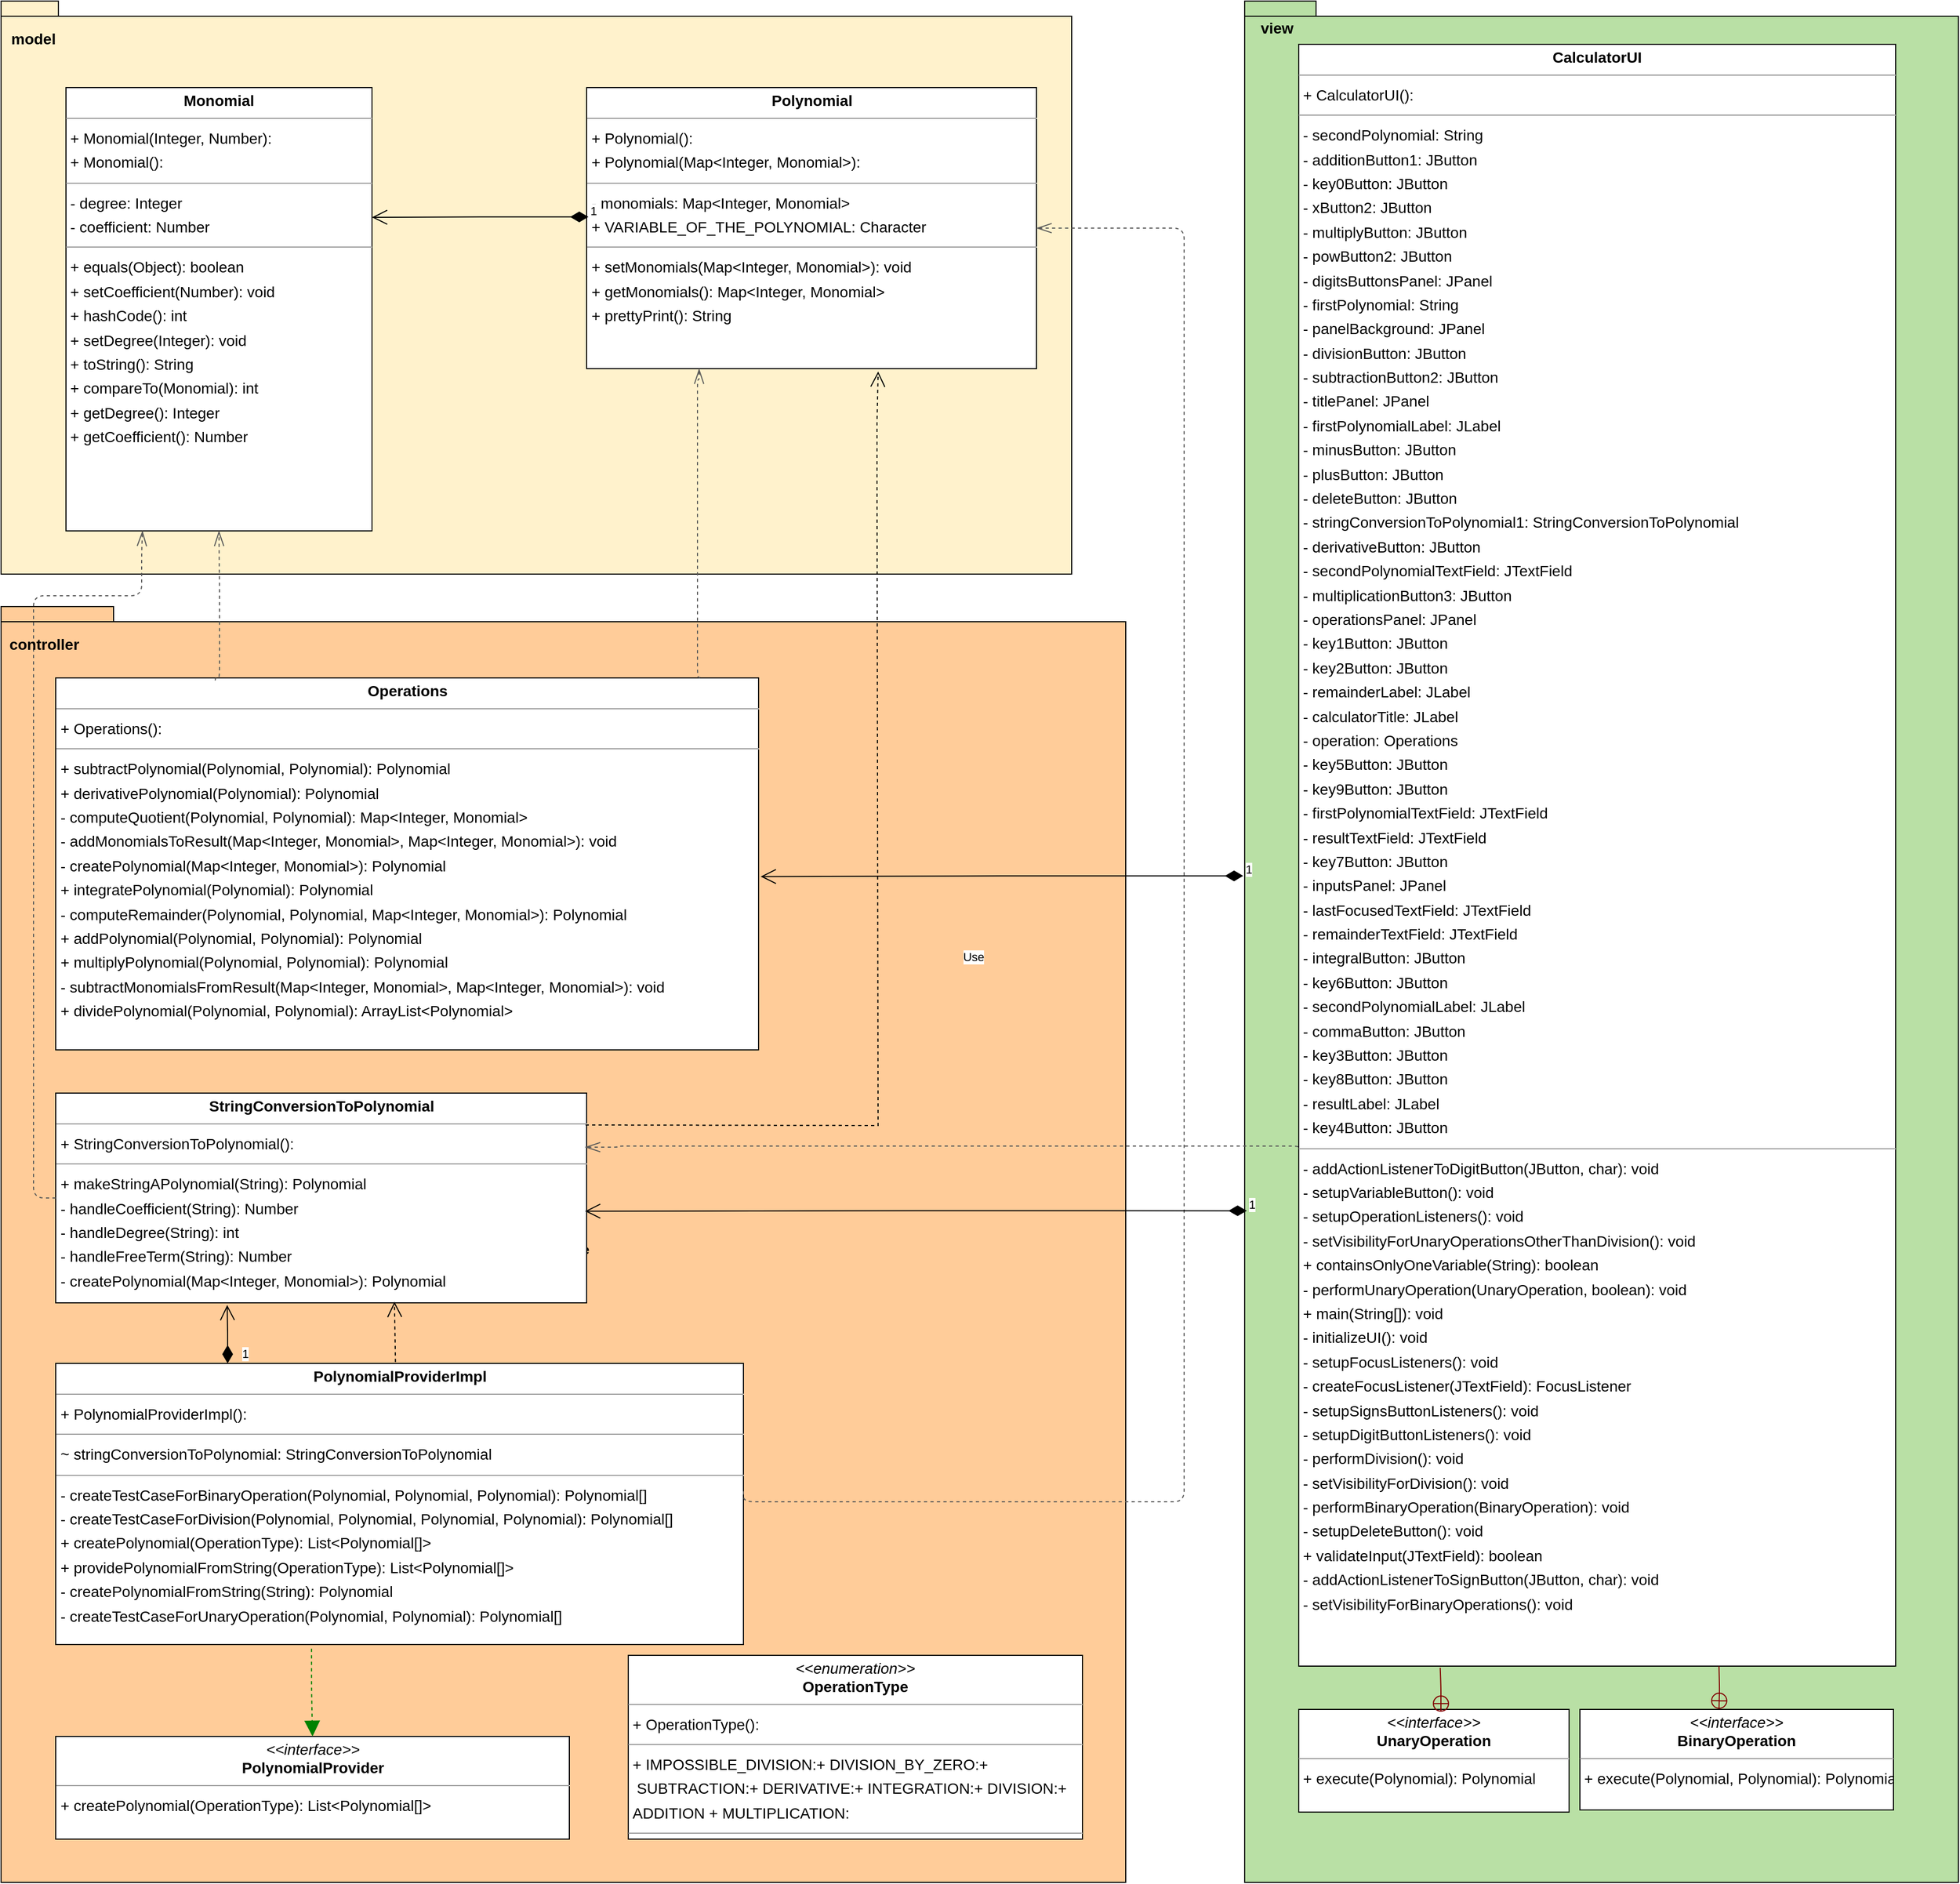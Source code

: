 <mxfile version="24.0.7" type="device">
  <diagram id="SMtoBMfS0xex6sFJw2kW" name="Page-1">
    <mxGraphModel dx="3695" dy="2677" grid="0" gridSize="10" guides="1" tooltips="1" connect="1" arrows="1" fold="1" page="1" pageScale="1" pageWidth="827" pageHeight="1169" background="none" math="0" shadow="0">
      <root>
        <mxCell id="0" />
        <mxCell id="1" parent="0" />
        <mxCell id="F2ooD-XHVH-QgR9ZjP8r-14" value="package" style="shape=folder;fontStyle=1;spacingTop=10;tabWidth=40;tabHeight=14;tabPosition=left;html=1;whiteSpace=wrap;fillColor=#B9E0A5;" vertex="1" parent="1">
          <mxGeometry x="650" y="-1040" width="660" height="1740" as="geometry" />
        </mxCell>
        <mxCell id="F2ooD-XHVH-QgR9ZjP8r-10" value="package" style="shape=folder;fontStyle=1;spacingTop=10;tabWidth=40;tabHeight=14;tabPosition=left;html=1;whiteSpace=wrap;fillColor=#FFCC99;" vertex="1" parent="1">
          <mxGeometry x="-500" y="-480" width="1040" height="1180" as="geometry" />
        </mxCell>
        <mxCell id="F2ooD-XHVH-QgR9ZjP8r-6" value="" style="shape=folder;fontStyle=1;spacingTop=10;tabWidth=40;tabHeight=14;tabPosition=left;html=1;whiteSpace=wrap;fillColor=#FFF2CC;" vertex="1" parent="1">
          <mxGeometry x="-500" y="-1040" width="990" height="530" as="geometry" />
        </mxCell>
        <mxCell id="node10" value="&lt;p style=&quot;margin:0px;margin-top:4px;text-align:center;&quot;&gt;&lt;i&gt;&amp;lt;&amp;lt;interface&amp;gt;&amp;gt;&lt;/i&gt;&lt;br/&gt;&lt;b&gt;BinaryOperation&lt;/b&gt;&lt;/p&gt;&lt;hr size=&quot;1&quot;/&gt;&lt;p style=&quot;margin:0 0 0 4px;line-height:1.6;&quot;&gt;+ execute(Polynomial, Polynomial): Polynomial&lt;/p&gt;" style="verticalAlign=top;align=left;overflow=fill;fontSize=14;fontFamily=Helvetica;html=1;rounded=0;shadow=0;comic=0;labelBackgroundColor=none;strokeWidth=1;" parent="1" vertex="1">
          <mxGeometry x="960" y="540" width="290" height="93" as="geometry" />
        </mxCell>
        <mxCell id="node8" value="&lt;p style=&quot;margin:0px;margin-top:4px;text-align:center;&quot;&gt;&lt;b&gt;CalculatorUI&lt;/b&gt;&lt;/p&gt;&lt;hr size=&quot;1&quot;/&gt;&lt;p style=&quot;margin:0 0 0 4px;line-height:1.6;&quot;&gt;+ CalculatorUI(): &lt;/p&gt;&lt;hr size=&quot;1&quot;/&gt;&lt;p style=&quot;margin:0 0 0 4px;line-height:1.6;&quot;&gt;- secondPolynomial: String&lt;br/&gt;- additionButton1: JButton&lt;br/&gt;- key0Button: JButton&lt;br/&gt;- xButton2: JButton&lt;br/&gt;- multiplyButton: JButton&lt;br/&gt;- powButton2: JButton&lt;br/&gt;- digitsButtonsPanel: JPanel&lt;br/&gt;- firstPolynomial: String&lt;br/&gt;- panelBackground: JPanel&lt;br/&gt;- divisionButton: JButton&lt;br/&gt;- subtractionButton2: JButton&lt;br/&gt;- titlePanel: JPanel&lt;br/&gt;- firstPolynomialLabel: JLabel&lt;br/&gt;- minusButton: JButton&lt;br/&gt;- plusButton: JButton&lt;br/&gt;- deleteButton: JButton&lt;br/&gt;- stringConversionToPolynomial1: StringConversionToPolynomial&lt;br/&gt;- derivativeButton: JButton&lt;br/&gt;- secondPolynomialTextField: JTextField&lt;br/&gt;- multiplicationButton3: JButton&lt;br/&gt;- operationsPanel: JPanel&lt;br/&gt;- key1Button: JButton&lt;br/&gt;- key2Button: JButton&lt;br/&gt;- remainderLabel: JLabel&lt;br/&gt;- calculatorTitle: JLabel&lt;br/&gt;- operation: Operations&lt;br/&gt;- key5Button: JButton&lt;br/&gt;- key9Button: JButton&lt;br/&gt;- firstPolynomialTextField: JTextField&lt;br/&gt;- resultTextField: JTextField&lt;br/&gt;- key7Button: JButton&lt;br/&gt;- inputsPanel: JPanel&lt;br/&gt;- lastFocusedTextField: JTextField&lt;br/&gt;- remainderTextField: JTextField&lt;br/&gt;- integralButton: JButton&lt;br/&gt;- key6Button: JButton&lt;br/&gt;- secondPolynomialLabel: JLabel&lt;br/&gt;- commaButton: JButton&lt;br/&gt;- key3Button: JButton&lt;br/&gt;- key8Button: JButton&lt;br/&gt;- resultLabel: JLabel&lt;br/&gt;- key4Button: JButton&lt;/p&gt;&lt;hr size=&quot;1&quot;/&gt;&lt;p style=&quot;margin:0 0 0 4px;line-height:1.6;&quot;&gt;- addActionListenerToDigitButton(JButton, char): void&lt;br/&gt;- setupVariableButton(): void&lt;br/&gt;- setupOperationListeners(): void&lt;br/&gt;- setVisibilityForUnaryOperationsOtherThanDivision(): void&lt;br/&gt;+ containsOnlyOneVariable(String): boolean&lt;br/&gt;- performUnaryOperation(UnaryOperation, boolean): void&lt;br/&gt;+ main(String[]): void&lt;br/&gt;- initializeUI(): void&lt;br/&gt;- setupFocusListeners(): void&lt;br/&gt;- createFocusListener(JTextField): FocusListener&lt;br/&gt;- setupSignsButtonListeners(): void&lt;br/&gt;- setupDigitButtonListeners(): void&lt;br/&gt;- performDivision(): void&lt;br/&gt;- setVisibilityForDivision(): void&lt;br/&gt;- performBinaryOperation(BinaryOperation): void&lt;br/&gt;- setupDeleteButton(): void&lt;br/&gt;+ validateInput(JTextField): boolean&lt;br/&gt;- addActionListenerToSignButton(JButton, char): void&lt;br/&gt;- setVisibilityForBinaryOperations(): void&lt;/p&gt;" style="verticalAlign=top;align=left;overflow=fill;fontSize=14;fontFamily=Helvetica;html=1;rounded=0;shadow=0;comic=0;labelBackgroundColor=none;strokeWidth=1;" parent="1" vertex="1">
          <mxGeometry x="700" y="-1000" width="552" height="1500" as="geometry" />
        </mxCell>
        <mxCell id="node7" value="&lt;p style=&quot;margin:0px;margin-top:4px;text-align:center;&quot;&gt;&lt;b&gt;Monomial&lt;/b&gt;&lt;/p&gt;&lt;hr size=&quot;1&quot;/&gt;&lt;p style=&quot;margin:0 0 0 4px;line-height:1.6;&quot;&gt;+ Monomial(Integer, Number): &lt;br/&gt;+ Monomial(): &lt;/p&gt;&lt;hr size=&quot;1&quot;/&gt;&lt;p style=&quot;margin:0 0 0 4px;line-height:1.6;&quot;&gt;- degree: Integer&lt;br/&gt;- coefficient: Number&lt;/p&gt;&lt;hr size=&quot;1&quot;/&gt;&lt;p style=&quot;margin:0 0 0 4px;line-height:1.6;&quot;&gt;+ equals(Object): boolean&lt;br/&gt;+ setCoefficient(Number): void&lt;br/&gt;+ hashCode(): int&lt;br/&gt;+ setDegree(Integer): void&lt;br/&gt;+ toString(): String&lt;br/&gt;+ compareTo(Monomial): int&lt;br/&gt;+ getDegree(): Integer&lt;br/&gt;+ getCoefficient(): Number&lt;/p&gt;" style="verticalAlign=top;align=left;overflow=fill;fontSize=14;fontFamily=Helvetica;html=1;rounded=0;shadow=0;comic=0;labelBackgroundColor=none;strokeWidth=1;" parent="1" vertex="1">
          <mxGeometry x="-440" y="-960" width="283" height="410" as="geometry" />
        </mxCell>
        <mxCell id="node3" value="&lt;p style=&quot;margin:0px;margin-top:4px;text-align:center;&quot;&gt;&lt;i&gt;&amp;lt;&amp;lt;enumeration&amp;gt;&amp;gt;&lt;/i&gt;&lt;br&gt;&lt;b&gt;OperationType&lt;/b&gt;&lt;/p&gt;&lt;hr size=&quot;1&quot;&gt;&lt;p style=&quot;margin:0 0 0 4px;line-height:1.6;&quot;&gt;+ OperationType(): &lt;/p&gt;&lt;hr size=&quot;1&quot;&gt;&lt;p style=&quot;margin:0 0 0 4px;line-height:1.6;&quot;&gt;+ IMPOSSIBLE_DIVISION:+ DIVISION_BY_ZERO:+&lt;/p&gt;&lt;p style=&quot;margin:0 0 0 4px;line-height:1.6;&quot;&gt;&amp;nbsp;SUBTRACTION:+ DERIVATIVE:+ INTEGRATION:+ DIVISION:+&amp;nbsp;&lt;/p&gt;&lt;p style=&quot;margin:0 0 0 4px;line-height:1.6;&quot;&gt;ADDITION + MULTIPLICATION: &lt;/p&gt;&lt;hr size=&quot;1&quot;&gt;&lt;p style=&quot;margin:0 0 0 4px;line-height:1.6;&quot;&gt;&lt;br&gt;&lt;/p&gt;" style="verticalAlign=top;align=left;overflow=fill;fontSize=14;fontFamily=Helvetica;html=1;rounded=0;shadow=0;comic=0;labelBackgroundColor=none;strokeWidth=1;" parent="1" vertex="1">
          <mxGeometry x="80" y="490" width="420" height="170" as="geometry" />
        </mxCell>
        <mxCell id="node6" value="&lt;p style=&quot;margin:0px;margin-top:4px;text-align:center;&quot;&gt;&lt;b&gt;Operations&lt;/b&gt;&lt;/p&gt;&lt;hr size=&quot;1&quot;/&gt;&lt;p style=&quot;margin:0 0 0 4px;line-height:1.6;&quot;&gt;+ Operations(): &lt;/p&gt;&lt;hr size=&quot;1&quot;/&gt;&lt;p style=&quot;margin:0 0 0 4px;line-height:1.6;&quot;&gt;+ subtractPolynomial(Polynomial, Polynomial): Polynomial&lt;br/&gt;+ derivativePolynomial(Polynomial): Polynomial&lt;br/&gt;- computeQuotient(Polynomial, Polynomial): Map&amp;lt;Integer, Monomial&amp;gt;&lt;br/&gt;- addMonomialsToResult(Map&amp;lt;Integer, Monomial&amp;gt;, Map&amp;lt;Integer, Monomial&amp;gt;): void&lt;br/&gt;- createPolynomial(Map&amp;lt;Integer, Monomial&amp;gt;): Polynomial&lt;br/&gt;+ integratePolynomial(Polynomial): Polynomial&lt;br/&gt;- computeRemainder(Polynomial, Polynomial, Map&amp;lt;Integer, Monomial&amp;gt;): Polynomial&lt;br/&gt;+ addPolynomial(Polynomial, Polynomial): Polynomial&lt;br/&gt;+ multiplyPolynomial(Polynomial, Polynomial): Polynomial&lt;br/&gt;- subtractMonomialsFromResult(Map&amp;lt;Integer, Monomial&amp;gt;, Map&amp;lt;Integer, Monomial&amp;gt;): void&lt;br/&gt;+ dividePolynomial(Polynomial, Polynomial): ArrayList&amp;lt;Polynomial&amp;gt;&lt;/p&gt;" style="verticalAlign=top;align=left;overflow=fill;fontSize=14;fontFamily=Helvetica;html=1;rounded=0;shadow=0;comic=0;labelBackgroundColor=none;strokeWidth=1;" parent="1" vertex="1">
          <mxGeometry x="-449.5" y="-414" width="650" height="344" as="geometry" />
        </mxCell>
        <mxCell id="node0" value="&lt;p style=&quot;margin:0px;margin-top:4px;text-align:center;&quot;&gt;&lt;b&gt;Polynomial&lt;/b&gt;&lt;/p&gt;&lt;hr size=&quot;1&quot;/&gt;&lt;p style=&quot;margin:0 0 0 4px;line-height:1.6;&quot;&gt;+ Polynomial(): &lt;br/&gt;+ Polynomial(Map&amp;lt;Integer, Monomial&amp;gt;): &lt;/p&gt;&lt;hr size=&quot;1&quot;/&gt;&lt;p style=&quot;margin:0 0 0 4px;line-height:1.6;&quot;&gt;- monomials: Map&amp;lt;Integer, Monomial&amp;gt;&lt;br/&gt;+ VARIABLE_OF_THE_POLYNOMIAL: Character&lt;/p&gt;&lt;hr size=&quot;1&quot;/&gt;&lt;p style=&quot;margin:0 0 0 4px;line-height:1.6;&quot;&gt;+ setMonomials(Map&amp;lt;Integer, Monomial&amp;gt;): void&lt;br/&gt;+ getMonomials(): Map&amp;lt;Integer, Monomial&amp;gt;&lt;br/&gt;+ prettyPrint(): String&lt;/p&gt;" style="verticalAlign=top;align=left;overflow=fill;fontSize=14;fontFamily=Helvetica;html=1;rounded=0;shadow=0;comic=0;labelBackgroundColor=none;strokeWidth=1;" parent="1" vertex="1">
          <mxGeometry x="41.5" y="-960" width="416" height="260" as="geometry" />
        </mxCell>
        <mxCell id="node5" value="&lt;p style=&quot;margin:0px;margin-top:4px;text-align:center;&quot;&gt;&lt;i&gt;&amp;lt;&amp;lt;interface&amp;gt;&amp;gt;&lt;/i&gt;&lt;br/&gt;&lt;b&gt;PolynomialProvider&lt;/b&gt;&lt;/p&gt;&lt;hr size=&quot;1&quot;/&gt;&lt;p style=&quot;margin:0 0 0 4px;line-height:1.6;&quot;&gt;+ createPolynomial(OperationType): List&amp;lt;Polynomial[]&amp;gt;&lt;/p&gt;" style="verticalAlign=top;align=left;overflow=fill;fontSize=14;fontFamily=Helvetica;html=1;rounded=0;shadow=0;comic=0;labelBackgroundColor=none;strokeWidth=1;" parent="1" vertex="1">
          <mxGeometry x="-449.5" y="565" width="475" height="95" as="geometry" />
        </mxCell>
        <mxCell id="node2" value="&lt;p style=&quot;margin:0px;margin-top:4px;text-align:center;&quot;&gt;&lt;b&gt;PolynomialProviderImpl&lt;/b&gt;&lt;/p&gt;&lt;hr size=&quot;1&quot;/&gt;&lt;p style=&quot;margin:0 0 0 4px;line-height:1.6;&quot;&gt;+ PolynomialProviderImpl(): &lt;/p&gt;&lt;hr size=&quot;1&quot;/&gt;&lt;p style=&quot;margin:0 0 0 4px;line-height:1.6;&quot;&gt;~ stringConversionToPolynomial: StringConversionToPolynomial&lt;/p&gt;&lt;hr size=&quot;1&quot;/&gt;&lt;p style=&quot;margin:0 0 0 4px;line-height:1.6;&quot;&gt;- createTestCaseForBinaryOperation(Polynomial, Polynomial, Polynomial): Polynomial[]&lt;br/&gt;- createTestCaseForDivision(Polynomial, Polynomial, Polynomial, Polynomial): Polynomial[]&lt;br/&gt;+ createPolynomial(OperationType): List&amp;lt;Polynomial[]&amp;gt;&lt;br/&gt;+ providePolynomialFromString(OperationType): List&amp;lt;Polynomial[]&amp;gt;&lt;br/&gt;- createPolynomialFromString(String): Polynomial&lt;br/&gt;- createTestCaseForUnaryOperation(Polynomial, Polynomial): Polynomial[]&lt;/p&gt;" style="verticalAlign=top;align=left;overflow=fill;fontSize=14;fontFamily=Helvetica;html=1;rounded=0;shadow=0;comic=0;labelBackgroundColor=none;strokeWidth=1;" parent="1" vertex="1">
          <mxGeometry x="-449.5" y="220" width="636" height="260" as="geometry" />
        </mxCell>
        <mxCell id="node4" value="&lt;p style=&quot;margin:0px;margin-top:4px;text-align:center;&quot;&gt;&lt;b&gt;StringConversionToPolynomial&lt;/b&gt;&lt;/p&gt;&lt;hr size=&quot;1&quot;/&gt;&lt;p style=&quot;margin:0 0 0 4px;line-height:1.6;&quot;&gt;+ StringConversionToPolynomial(): &lt;/p&gt;&lt;hr size=&quot;1&quot;/&gt;&lt;p style=&quot;margin:0 0 0 4px;line-height:1.6;&quot;&gt;+ makeStringAPolynomial(String): Polynomial&lt;br/&gt;- handleCoefficient(String): Number&lt;br/&gt;- handleDegree(String): int&lt;br/&gt;- handleFreeTerm(String): Number&lt;br/&gt;- createPolynomial(Map&amp;lt;Integer, Monomial&amp;gt;): Polynomial&lt;/p&gt;" style="verticalAlign=top;align=left;overflow=fill;fontSize=14;fontFamily=Helvetica;html=1;rounded=0;shadow=0;comic=0;labelBackgroundColor=none;strokeWidth=1;" parent="1" vertex="1">
          <mxGeometry x="-449.5" y="-30" width="491" height="194" as="geometry" />
        </mxCell>
        <mxCell id="node9" value="&lt;p style=&quot;margin:0px;margin-top:4px;text-align:center;&quot;&gt;&lt;i&gt;&amp;lt;&amp;lt;interface&amp;gt;&amp;gt;&lt;/i&gt;&lt;br/&gt;&lt;b&gt;UnaryOperation&lt;/b&gt;&lt;/p&gt;&lt;hr size=&quot;1&quot;/&gt;&lt;p style=&quot;margin:0 0 0 4px;line-height:1.6;&quot;&gt;+ execute(Polynomial): Polynomial&lt;/p&gt;" style="verticalAlign=top;align=left;overflow=fill;fontSize=14;fontFamily=Helvetica;html=1;rounded=0;shadow=0;comic=0;labelBackgroundColor=none;strokeWidth=1;" parent="1" vertex="1">
          <mxGeometry x="700" y="540" width="250" height="95" as="geometry" />
        </mxCell>
        <mxCell id="edge16" value="" style="html=1;rounded=1;edgeStyle=orthogonalEdgeStyle;dashed=0;startArrow=circlePlus;startFill=0;endArrow=none;strokeColor=#820000;entryX=0.704;entryY=1;entryDx=0;entryDy=0;entryPerimeter=0;" parent="1" target="node8" edge="1">
          <mxGeometry width="50" height="50" relative="1" as="geometry">
            <Array as="points" />
            <mxPoint x="1088.644" y="540" as="sourcePoint" />
            <mxPoint x="1049.998" y="503" as="targetPoint" />
          </mxGeometry>
        </mxCell>
        <mxCell id="edge1" value="" style="html=1;rounded=1;edgeStyle=orthogonalEdgeStyle;dashed=1;startArrow=none;endArrow=openThin;endSize=12;strokeColor=#595959;" parent="1" edge="1">
          <mxGeometry width="50" height="50" relative="1" as="geometry">
            <Array as="points">
              <mxPoint x="70" y="19" />
              <mxPoint x="70" y="20" />
            </Array>
            <mxPoint x="699" y="20" as="sourcePoint" />
            <mxPoint x="40" y="20" as="targetPoint" />
          </mxGeometry>
        </mxCell>
        <mxCell id="edge13" value="" style="html=1;rounded=1;edgeStyle=orthogonalEdgeStyle;dashed=1;startArrow=none;endArrow=openThin;endSize=12;strokeColor=#595959;entryX=0.500;entryY=1.000;entryDx=0;entryDy=0;exitX=0.227;exitY=0.007;exitDx=0;exitDy=0;exitPerimeter=0;" parent="1" source="node6" target="node7" edge="1">
          <mxGeometry width="50" height="50" relative="1" as="geometry">
            <Array as="points">
              <mxPoint x="-302" y="-414" />
              <mxPoint x="-298" y="-414" />
              <mxPoint x="-298" y="-492" />
            </Array>
            <mxPoint x="-200" y="-414" as="sourcePoint" />
          </mxGeometry>
        </mxCell>
        <mxCell id="edge3" value="" style="html=1;rounded=1;edgeStyle=orthogonalEdgeStyle;dashed=1;startArrow=none;endArrow=openThin;endSize=12;strokeColor=#595959;exitX=0.917;exitY=-0.001;exitDx=0;exitDy=0;entryX=0.25;entryY=1;entryDx=0;entryDy=0;exitPerimeter=0;" parent="1" source="node6" target="node0" edge="1">
          <mxGeometry width="50" height="50" relative="1" as="geometry">
            <Array as="points">
              <mxPoint x="144" y="-414" />
              <mxPoint x="144" y="-690" />
              <mxPoint x="145" y="-690" />
            </Array>
          </mxGeometry>
        </mxCell>
        <mxCell id="edge5" value="" style="html=1;rounded=1;edgeStyle=orthogonalEdgeStyle;dashed=1;startArrow=none;endArrow=openThin;endSize=12;strokeColor=#595959;exitX=1;exitY=0.455;exitDx=0;exitDy=0;entryX=1;entryY=0.5;entryDx=0;entryDy=0;exitPerimeter=0;" parent="1" source="node2" target="node0" edge="1">
          <mxGeometry width="50" height="50" relative="1" as="geometry">
            <Array as="points">
              <mxPoint x="187" y="348" />
              <mxPoint x="594" y="348" />
              <mxPoint x="594" y="-830" />
            </Array>
          </mxGeometry>
        </mxCell>
        <mxCell id="edge0" value="" style="html=1;rounded=1;edgeStyle=orthogonalEdgeStyle;dashed=1;startArrow=none;endArrow=block;endSize=12;strokeColor=#008200;entryX=0.5;entryY=0;entryDx=0;entryDy=0;exitX=0.372;exitY=1.015;exitDx=0;exitDy=0;exitPerimeter=0;" parent="1" source="node2" target="node5" edge="1">
          <mxGeometry width="50" height="50" relative="1" as="geometry">
            <Array as="points" />
          </mxGeometry>
        </mxCell>
        <mxCell id="edge2" value="" style="html=1;rounded=1;edgeStyle=orthogonalEdgeStyle;dashed=1;startArrow=none;endArrow=openThin;endSize=12;strokeColor=#595959;exitX=0;exitY=0.5;exitDx=0;exitDy=0;entryX=0.25;entryY=1;entryDx=0;entryDy=0;" parent="1" source="node4" target="node7" edge="1">
          <mxGeometry width="50" height="50" relative="1" as="geometry">
            <Array as="points">
              <mxPoint x="-470" y="67" />
              <mxPoint x="-470" y="-490" />
              <mxPoint x="-370" y="-490" />
              <mxPoint x="-370" y="-530" />
              <mxPoint x="-369" y="-530" />
            </Array>
          </mxGeometry>
        </mxCell>
        <mxCell id="edge15" value="" style="html=1;rounded=1;edgeStyle=orthogonalEdgeStyle;dashed=0;startArrow=circlePlus;startFill=0;endArrow=none;strokeColor=#820000;exitX=0.526;exitY=0.028;exitDx=0;exitDy=0;exitPerimeter=0;entryX=0.237;entryY=1.001;entryDx=0;entryDy=0;entryPerimeter=0;" parent="1" source="node9" target="node8" edge="1">
          <mxGeometry width="50" height="50" relative="1" as="geometry">
            <Array as="points">
              <mxPoint x="831" y="520" />
              <mxPoint x="831" y="520" />
            </Array>
            <mxPoint x="862" y="560" as="sourcePoint" />
            <mxPoint x="860" y="520" as="targetPoint" />
          </mxGeometry>
        </mxCell>
        <mxCell id="F2ooD-XHVH-QgR9ZjP8r-7" value="&lt;font style=&quot;font-size: 14px;&quot;&gt;&lt;b&gt;model&lt;/b&gt;&lt;/font&gt;" style="text;strokeColor=none;align=center;fillColor=none;html=1;verticalAlign=middle;whiteSpace=wrap;rounded=0;" vertex="1" parent="1">
          <mxGeometry x="-500" y="-1020" width="60" height="30" as="geometry" />
        </mxCell>
        <mxCell id="F2ooD-XHVH-QgR9ZjP8r-11" value="&lt;b&gt;&lt;font style=&quot;font-size: 14px;&quot;&gt;controller&lt;/font&gt;&lt;/b&gt;" style="text;strokeColor=none;align=center;fillColor=none;html=1;verticalAlign=middle;whiteSpace=wrap;rounded=0;" vertex="1" parent="1">
          <mxGeometry x="-490" y="-460" width="60" height="30" as="geometry" />
        </mxCell>
        <mxCell id="F2ooD-XHVH-QgR9ZjP8r-15" value="&lt;font style=&quot;font-size: 14px;&quot;&gt;&lt;b&gt;view&lt;/b&gt;&lt;/font&gt;" style="text;strokeColor=none;align=center;fillColor=none;html=1;verticalAlign=middle;whiteSpace=wrap;rounded=0;" vertex="1" parent="1">
          <mxGeometry x="650" y="-1030" width="60" height="30" as="geometry" />
        </mxCell>
        <mxCell id="F2ooD-XHVH-QgR9ZjP8r-16" value="1" style="endArrow=open;html=1;endSize=12;startArrow=diamondThin;startSize=14;startFill=1;edgeStyle=orthogonalEdgeStyle;align=left;verticalAlign=bottom;rounded=0;exitX=0.25;exitY=0;exitDx=0;exitDy=0;entryX=0.323;entryY=1.01;entryDx=0;entryDy=0;entryPerimeter=0;" edge="1" parent="1" source="node2" target="node4">
          <mxGeometry x="-1" y="-11" relative="1" as="geometry">
            <mxPoint x="80" y="240" as="sourcePoint" />
            <mxPoint x="240" y="240" as="targetPoint" />
            <mxPoint as="offset" />
          </mxGeometry>
        </mxCell>
        <mxCell id="F2ooD-XHVH-QgR9ZjP8r-18" value="" style="endArrow=open;endSize=12;dashed=1;html=1;rounded=0;exitX=0.494;exitY=-0.005;exitDx=0;exitDy=0;exitPerimeter=0;entryX=0.638;entryY=0.995;entryDx=0;entryDy=0;entryPerimeter=0;" edge="1" parent="1" source="node2" target="node4">
          <mxGeometry x="0.016" y="-26" width="160" relative="1" as="geometry">
            <mxPoint x="-170" y="200" as="sourcePoint" />
            <mxPoint x="-10" y="200" as="targetPoint" />
            <mxPoint as="offset" />
          </mxGeometry>
        </mxCell>
        <mxCell id="F2ooD-XHVH-QgR9ZjP8r-21" value="1" style="endArrow=open;html=1;endSize=12;startArrow=diamondThin;startSize=14;startFill=1;edgeStyle=orthogonalEdgeStyle;align=left;verticalAlign=bottom;rounded=0;exitX=-0.002;exitY=0.465;exitDx=0;exitDy=0;exitPerimeter=0;entryX=1.003;entryY=0.534;entryDx=0;entryDy=0;entryPerimeter=0;" edge="1" parent="1" source="F2ooD-XHVH-QgR9ZjP8r-14" target="node6">
          <mxGeometry x="-1" y="3" relative="1" as="geometry">
            <mxPoint x="320" y="-90" as="sourcePoint" />
            <mxPoint x="160" y="-90" as="targetPoint" />
          </mxGeometry>
        </mxCell>
        <mxCell id="F2ooD-XHVH-QgR9ZjP8r-22" value="1" style="endArrow=open;html=1;endSize=12;startArrow=diamondThin;startSize=14;startFill=1;edgeStyle=orthogonalEdgeStyle;align=left;verticalAlign=bottom;rounded=0;exitX=0.003;exitY=0.643;exitDx=0;exitDy=0;exitPerimeter=0;entryX=0.997;entryY=0.563;entryDx=0;entryDy=0;entryPerimeter=0;" edge="1" parent="1" source="F2ooD-XHVH-QgR9ZjP8r-14" target="node4">
          <mxGeometry x="-1" y="3" relative="1" as="geometry">
            <mxPoint x="500" y="80" as="sourcePoint" />
            <mxPoint x="53" y="81" as="targetPoint" />
          </mxGeometry>
        </mxCell>
        <mxCell id="F2ooD-XHVH-QgR9ZjP8r-25" value="Use" style="endArrow=open;endSize=12;dashed=1;html=1;rounded=0;exitX=0.998;exitY=0.152;exitDx=0;exitDy=0;exitPerimeter=0;entryX=0.648;entryY=1.01;entryDx=0;entryDy=0;entryPerimeter=0;" edge="1" parent="1" source="node4" target="node0">
          <mxGeometry x="-0.12" y="-88" width="160" relative="1" as="geometry">
            <mxPoint x="330" y="-180" as="sourcePoint" />
            <mxPoint x="490" y="-180" as="targetPoint" />
            <Array as="points">
              <mxPoint x="311" />
              <mxPoint x="310" y="-600" />
              <mxPoint x="310" y="-650" />
            </Array>
            <mxPoint as="offset" />
          </mxGeometry>
        </mxCell>
        <mxCell id="F2ooD-XHVH-QgR9ZjP8r-26" value="1" style="endArrow=open;html=1;endSize=12;startArrow=diamondThin;startSize=14;startFill=1;edgeStyle=orthogonalEdgeStyle;align=left;verticalAlign=bottom;rounded=0;exitX=0.004;exitY=0.46;exitDx=0;exitDy=0;exitPerimeter=0;" edge="1" parent="1" source="node0">
          <mxGeometry x="-1" y="3" relative="1" as="geometry">
            <mxPoint x="3" y="-840" as="sourcePoint" />
            <mxPoint x="-157" y="-840" as="targetPoint" />
          </mxGeometry>
        </mxCell>
      </root>
    </mxGraphModel>
  </diagram>
</mxfile>
